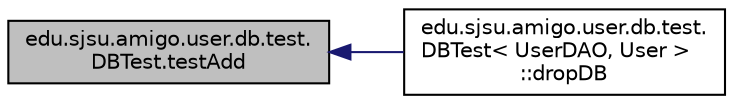 digraph "edu.sjsu.amigo.user.db.test.DBTest.testAdd"
{
  edge [fontname="Helvetica",fontsize="10",labelfontname="Helvetica",labelfontsize="10"];
  node [fontname="Helvetica",fontsize="10",shape=record];
  rankdir="LR";
  Node11 [label="edu.sjsu.amigo.user.db.test.\lDBTest.testAdd",height=0.2,width=0.4,color="black", fillcolor="grey75", style="filled", fontcolor="black"];
  Node11 -> Node12 [dir="back",color="midnightblue",fontsize="10",style="solid"];
  Node12 [label="edu.sjsu.amigo.user.db.test.\lDBTest\< UserDAO, User \>\l::dropDB",height=0.2,width=0.4,color="black", fillcolor="white", style="filled",URL="$classedu_1_1sjsu_1_1amigo_1_1user_1_1db_1_1test_1_1_d_b_test.html#a0143d91f1c2120b6e72a2c1724b1beae"];
}
